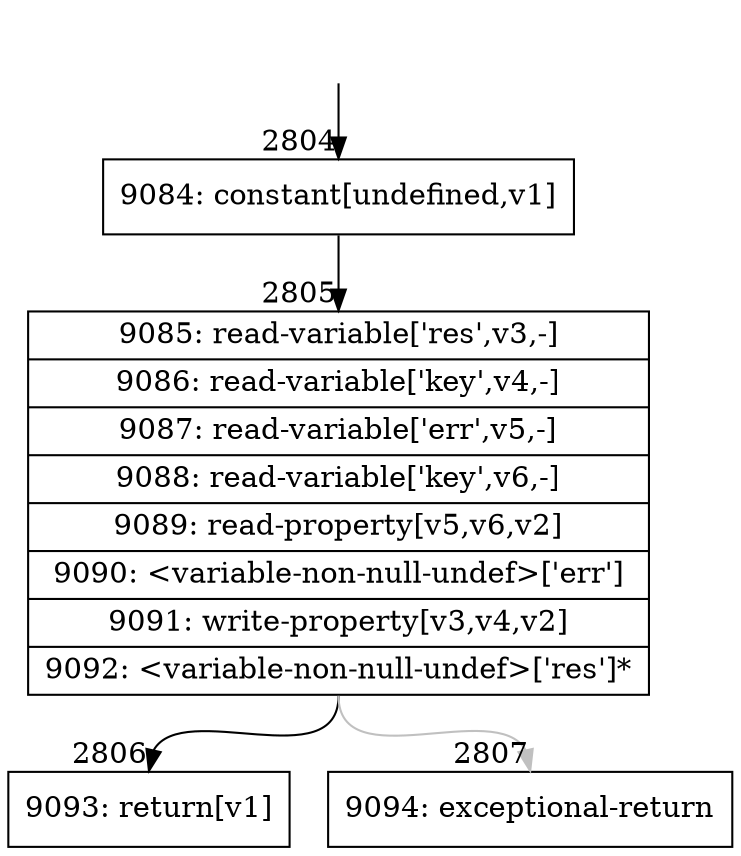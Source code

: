 digraph {
rankdir="TD"
BB_entry247[shape=none,label=""];
BB_entry247 -> BB2804 [tailport=s, headport=n, headlabel="    2804"]
BB2804 [shape=record label="{9084: constant[undefined,v1]}" ] 
BB2804 -> BB2805 [tailport=s, headport=n, headlabel="      2805"]
BB2805 [shape=record label="{9085: read-variable['res',v3,-]|9086: read-variable['key',v4,-]|9087: read-variable['err',v5,-]|9088: read-variable['key',v6,-]|9089: read-property[v5,v6,v2]|9090: \<variable-non-null-undef\>['err']|9091: write-property[v3,v4,v2]|9092: \<variable-non-null-undef\>['res']*}" ] 
BB2805 -> BB2806 [tailport=s, headport=n, headlabel="      2806"]
BB2805 -> BB2807 [tailport=s, headport=n, color=gray, headlabel="      2807"]
BB2806 [shape=record label="{9093: return[v1]}" ] 
BB2807 [shape=record label="{9094: exceptional-return}" ] 
//#$~ 3270
}
